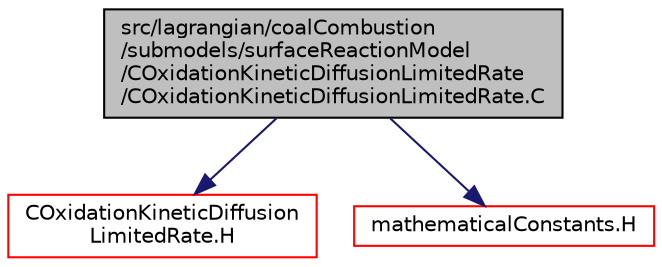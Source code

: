 digraph "src/lagrangian/coalCombustion/submodels/surfaceReactionModel/COxidationKineticDiffusionLimitedRate/COxidationKineticDiffusionLimitedRate.C"
{
  bgcolor="transparent";
  edge [fontname="Helvetica",fontsize="10",labelfontname="Helvetica",labelfontsize="10"];
  node [fontname="Helvetica",fontsize="10",shape=record];
  Node1 [label="src/lagrangian/coalCombustion\l/submodels/surfaceReactionModel\l/COxidationKineticDiffusionLimitedRate\l/COxidationKineticDiffusionLimitedRate.C",height=0.2,width=0.4,color="black", fillcolor="grey75", style="filled", fontcolor="black"];
  Node1 -> Node2 [color="midnightblue",fontsize="10",style="solid",fontname="Helvetica"];
  Node2 [label="COxidationKineticDiffusion\lLimitedRate.H",height=0.2,width=0.4,color="red",URL="$a06535.html"];
  Node1 -> Node3 [color="midnightblue",fontsize="10",style="solid",fontname="Helvetica"];
  Node3 [label="mathematicalConstants.H",height=0.2,width=0.4,color="red",URL="$a08324.html"];
}
